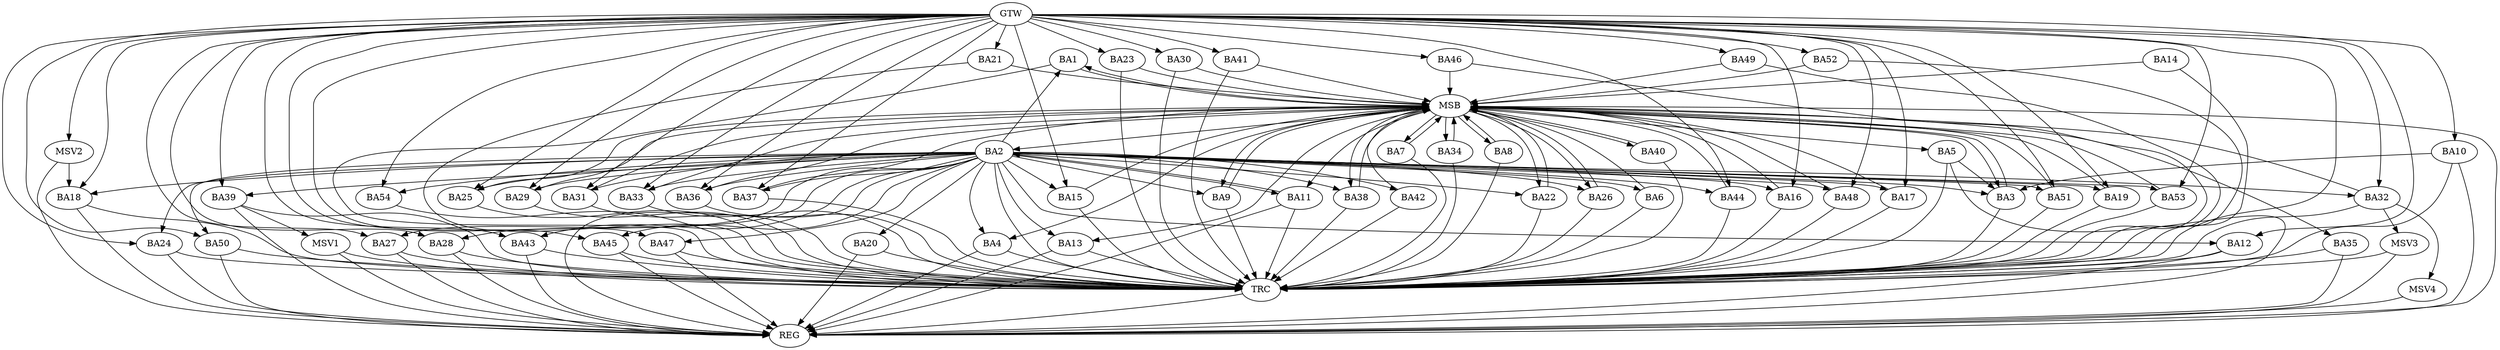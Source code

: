 strict digraph G {
  BA1 [ label="BA1" ];
  BA2 [ label="BA2" ];
  BA3 [ label="BA3" ];
  BA4 [ label="BA4" ];
  BA5 [ label="BA5" ];
  BA6 [ label="BA6" ];
  BA7 [ label="BA7" ];
  BA8 [ label="BA8" ];
  BA9 [ label="BA9" ];
  BA10 [ label="BA10" ];
  BA11 [ label="BA11" ];
  BA12 [ label="BA12" ];
  BA13 [ label="BA13" ];
  BA14 [ label="BA14" ];
  BA15 [ label="BA15" ];
  BA16 [ label="BA16" ];
  BA17 [ label="BA17" ];
  BA18 [ label="BA18" ];
  BA19 [ label="BA19" ];
  BA20 [ label="BA20" ];
  BA21 [ label="BA21" ];
  BA22 [ label="BA22" ];
  BA23 [ label="BA23" ];
  BA24 [ label="BA24" ];
  BA25 [ label="BA25" ];
  BA26 [ label="BA26" ];
  BA27 [ label="BA27" ];
  BA28 [ label="BA28" ];
  BA29 [ label="BA29" ];
  BA30 [ label="BA30" ];
  BA31 [ label="BA31" ];
  BA32 [ label="BA32" ];
  BA33 [ label="BA33" ];
  BA34 [ label="BA34" ];
  BA35 [ label="BA35" ];
  BA36 [ label="BA36" ];
  BA37 [ label="BA37" ];
  BA38 [ label="BA38" ];
  BA39 [ label="BA39" ];
  BA40 [ label="BA40" ];
  BA41 [ label="BA41" ];
  BA42 [ label="BA42" ];
  BA43 [ label="BA43" ];
  BA44 [ label="BA44" ];
  BA45 [ label="BA45" ];
  BA46 [ label="BA46" ];
  BA47 [ label="BA47" ];
  BA48 [ label="BA48" ];
  BA49 [ label="BA49" ];
  BA50 [ label="BA50" ];
  BA51 [ label="BA51" ];
  BA52 [ label="BA52" ];
  BA53 [ label="BA53" ];
  BA54 [ label="BA54" ];
  GTW [ label="GTW" ];
  REG [ label="REG" ];
  MSB [ label="MSB" ];
  TRC [ label="TRC" ];
  MSV1 [ label="MSV1" ];
  MSV2 [ label="MSV2" ];
  MSV3 [ label="MSV3" ];
  MSV4 [ label="MSV4" ];
  BA2 -> BA1;
  BA5 -> BA3;
  BA10 -> BA3;
  BA11 -> BA2;
  GTW -> BA10;
  GTW -> BA12;
  GTW -> BA15;
  GTW -> BA16;
  GTW -> BA17;
  GTW -> BA18;
  GTW -> BA19;
  GTW -> BA21;
  GTW -> BA23;
  GTW -> BA24;
  GTW -> BA25;
  GTW -> BA27;
  GTW -> BA28;
  GTW -> BA29;
  GTW -> BA30;
  GTW -> BA31;
  GTW -> BA32;
  GTW -> BA33;
  GTW -> BA36;
  GTW -> BA37;
  GTW -> BA39;
  GTW -> BA41;
  GTW -> BA43;
  GTW -> BA44;
  GTW -> BA45;
  GTW -> BA46;
  GTW -> BA47;
  GTW -> BA48;
  GTW -> BA49;
  GTW -> BA50;
  GTW -> BA51;
  GTW -> BA52;
  GTW -> BA53;
  GTW -> BA54;
  BA2 -> REG;
  BA4 -> REG;
  BA5 -> REG;
  BA10 -> REG;
  BA11 -> REG;
  BA12 -> REG;
  BA13 -> REG;
  BA18 -> REG;
  BA20 -> REG;
  BA24 -> REG;
  BA27 -> REG;
  BA28 -> REG;
  BA35 -> REG;
  BA39 -> REG;
  BA43 -> REG;
  BA45 -> REG;
  BA47 -> REG;
  BA50 -> REG;
  BA1 -> MSB;
  MSB -> BA2;
  MSB -> REG;
  BA3 -> MSB;
  MSB -> BA1;
  BA6 -> MSB;
  BA7 -> MSB;
  MSB -> BA3;
  BA8 -> MSB;
  BA9 -> MSB;
  BA14 -> MSB;
  MSB -> BA9;
  BA15 -> MSB;
  BA16 -> MSB;
  MSB -> BA7;
  BA17 -> MSB;
  BA19 -> MSB;
  MSB -> BA13;
  BA21 -> MSB;
  BA22 -> MSB;
  MSB -> BA8;
  BA23 -> MSB;
  MSB -> BA4;
  BA25 -> MSB;
  MSB -> BA5;
  BA26 -> MSB;
  BA29 -> MSB;
  BA30 -> MSB;
  BA31 -> MSB;
  MSB -> BA22;
  BA32 -> MSB;
  BA33 -> MSB;
  BA34 -> MSB;
  BA36 -> MSB;
  MSB -> BA11;
  BA37 -> MSB;
  MSB -> BA26;
  BA38 -> MSB;
  MSB -> BA35;
  BA40 -> MSB;
  MSB -> BA34;
  BA41 -> MSB;
  BA42 -> MSB;
  BA44 -> MSB;
  BA46 -> MSB;
  BA48 -> MSB;
  BA49 -> MSB;
  MSB -> BA40;
  BA51 -> MSB;
  BA52 -> MSB;
  BA53 -> MSB;
  MSB -> BA38;
  BA1 -> TRC;
  BA2 -> TRC;
  BA3 -> TRC;
  BA4 -> TRC;
  BA5 -> TRC;
  BA6 -> TRC;
  BA7 -> TRC;
  BA8 -> TRC;
  BA9 -> TRC;
  BA10 -> TRC;
  BA11 -> TRC;
  BA12 -> TRC;
  BA13 -> TRC;
  BA14 -> TRC;
  BA15 -> TRC;
  BA16 -> TRC;
  BA17 -> TRC;
  BA18 -> TRC;
  BA19 -> TRC;
  BA20 -> TRC;
  BA21 -> TRC;
  BA22 -> TRC;
  BA23 -> TRC;
  BA24 -> TRC;
  BA25 -> TRC;
  BA26 -> TRC;
  BA27 -> TRC;
  BA28 -> TRC;
  BA29 -> TRC;
  BA30 -> TRC;
  BA31 -> TRC;
  BA32 -> TRC;
  BA33 -> TRC;
  BA34 -> TRC;
  BA35 -> TRC;
  BA36 -> TRC;
  BA37 -> TRC;
  BA38 -> TRC;
  BA39 -> TRC;
  BA40 -> TRC;
  BA41 -> TRC;
  BA42 -> TRC;
  BA43 -> TRC;
  BA44 -> TRC;
  BA45 -> TRC;
  BA46 -> TRC;
  BA47 -> TRC;
  BA48 -> TRC;
  BA49 -> TRC;
  BA50 -> TRC;
  BA51 -> TRC;
  BA52 -> TRC;
  BA53 -> TRC;
  BA54 -> TRC;
  GTW -> TRC;
  TRC -> REG;
  BA2 -> BA29;
  BA2 -> BA45;
  BA2 -> BA17;
  BA2 -> BA6;
  BA2 -> BA37;
  BA2 -> BA50;
  BA2 -> BA54;
  BA2 -> BA47;
  BA2 -> BA13;
  BA2 -> BA48;
  BA2 -> BA28;
  BA2 -> BA15;
  BA2 -> BA33;
  BA2 -> BA22;
  BA2 -> BA32;
  BA2 -> BA43;
  BA2 -> BA16;
  BA2 -> BA53;
  BA2 -> BA19;
  BA2 -> BA18;
  BA2 -> BA9;
  BA2 -> BA4;
  BA2 -> BA3;
  BA2 -> BA38;
  BA2 -> BA11;
  BA2 -> BA44;
  BA2 -> BA42;
  BA2 -> BA51;
  BA2 -> BA39;
  BA2 -> BA25;
  BA2 -> BA24;
  BA2 -> BA27;
  BA2 -> BA36;
  BA2 -> BA12;
  BA2 -> BA26;
  BA2 -> BA31;
  BA2 -> BA20;
  BA39 -> MSV1;
  MSV1 -> REG;
  MSV1 -> TRC;
  MSV2 -> BA18;
  GTW -> MSV2;
  MSV2 -> REG;
  BA32 -> MSV3;
  MSV3 -> REG;
  MSV3 -> TRC;
  BA32 -> MSV4;
  MSV4 -> REG;
}
